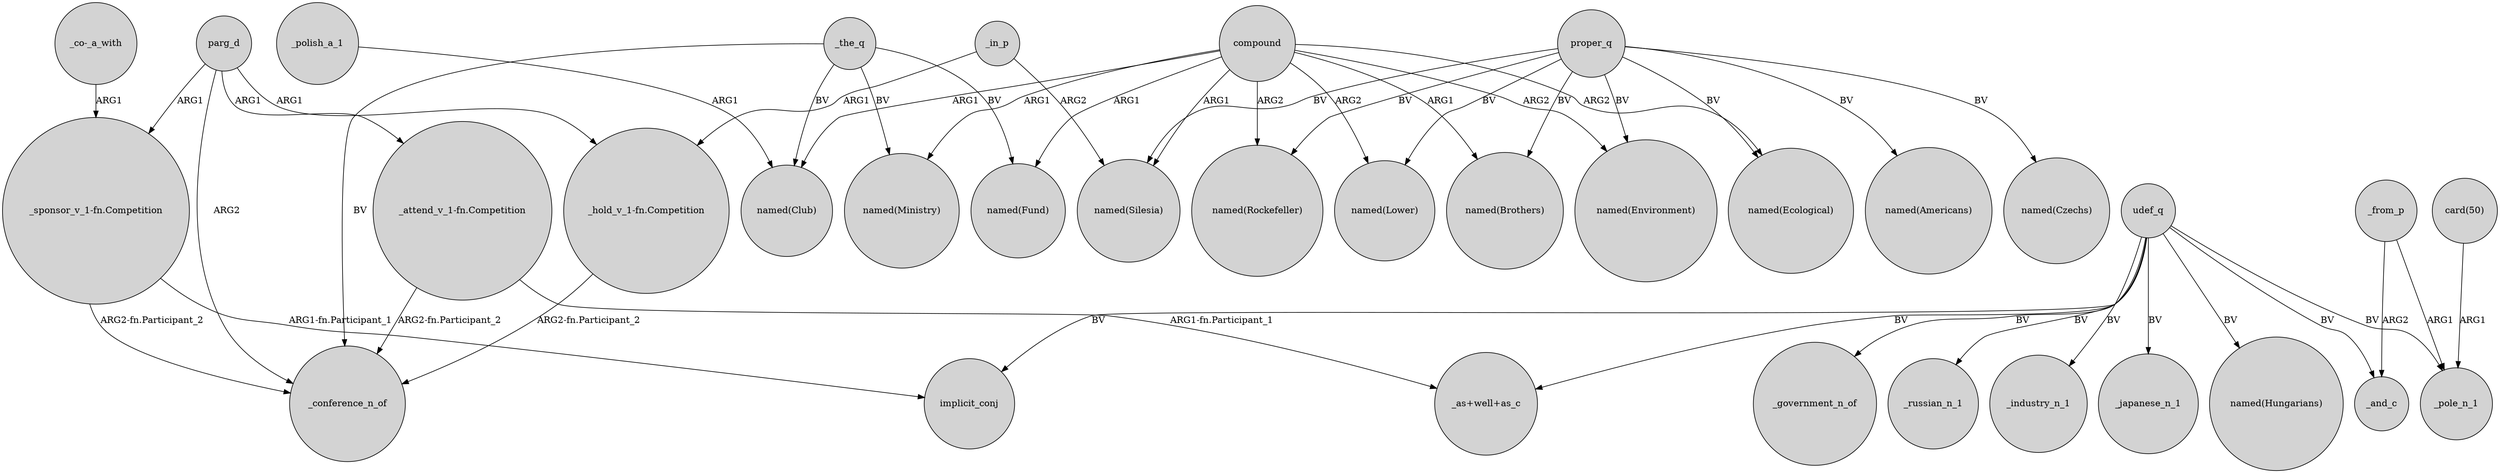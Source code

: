 digraph {
	node [shape=circle style=filled]
	parg_d -> "_hold_v_1-fn.Competition" [label=ARG1]
	compound -> "named(Ministry)" [label=ARG1]
	proper_q -> "named(Environment)" [label=BV]
	udef_q -> _government_n_of [label=BV]
	proper_q -> "named(Americans)" [label=BV]
	proper_q -> "named(Ecological)" [label=BV]
	_from_p -> _pole_n_1 [label=ARG1]
	compound -> "named(Lower)" [label=ARG2]
	compound -> "named(Fund)" [label=ARG1]
	proper_q -> "named(Czechs)" [label=BV]
	_the_q -> "named(Fund)" [label=BV]
	_from_p -> _and_c [label=ARG2]
	"card(50)" -> _pole_n_1 [label=ARG1]
	udef_q -> _and_c [label=BV]
	"_sponsor_v_1-fn.Competition" -> implicit_conj [label="ARG1-fn.Participant_1"]
	"_hold_v_1-fn.Competition" -> _conference_n_of [label="ARG2-fn.Participant_2"]
	_in_p -> "_hold_v_1-fn.Competition" [label=ARG1]
	"_co-_a_with" -> "_sponsor_v_1-fn.Competition" [label=ARG1]
	_the_q -> "named(Club)" [label=BV]
	proper_q -> "named(Rockefeller)" [label=BV]
	parg_d -> "_attend_v_1-fn.Competition" [label=ARG1]
	udef_q -> _russian_n_1 [label=BV]
	proper_q -> "named(Lower)" [label=BV]
	compound -> "named(Brothers)" [label=ARG1]
	proper_q -> "named(Brothers)" [label=BV]
	_the_q -> "named(Ministry)" [label=BV]
	udef_q -> "_as+well+as_c" [label=BV]
	compound -> "named(Silesia)" [label=ARG1]
	compound -> "named(Ecological)" [label=ARG2]
	udef_q -> _pole_n_1 [label=BV]
	udef_q -> _industry_n_1 [label=BV]
	udef_q -> _japanese_n_1 [label=BV]
	proper_q -> "named(Silesia)" [label=BV]
	"_sponsor_v_1-fn.Competition" -> _conference_n_of [label="ARG2-fn.Participant_2"]
	_the_q -> _conference_n_of [label=BV]
	compound -> "named(Rockefeller)" [label=ARG2]
	"_attend_v_1-fn.Competition" -> "_as+well+as_c" [label="ARG1-fn.Participant_1"]
	parg_d -> _conference_n_of [label=ARG2]
	"_attend_v_1-fn.Competition" -> _conference_n_of [label="ARG2-fn.Participant_2"]
	_polish_a_1 -> "named(Club)" [label=ARG1]
	_in_p -> "named(Silesia)" [label=ARG2]
	udef_q -> implicit_conj [label=BV]
	compound -> "named(Environment)" [label=ARG2]
	udef_q -> "named(Hungarians)" [label=BV]
	compound -> "named(Club)" [label=ARG1]
	parg_d -> "_sponsor_v_1-fn.Competition" [label=ARG1]
}
